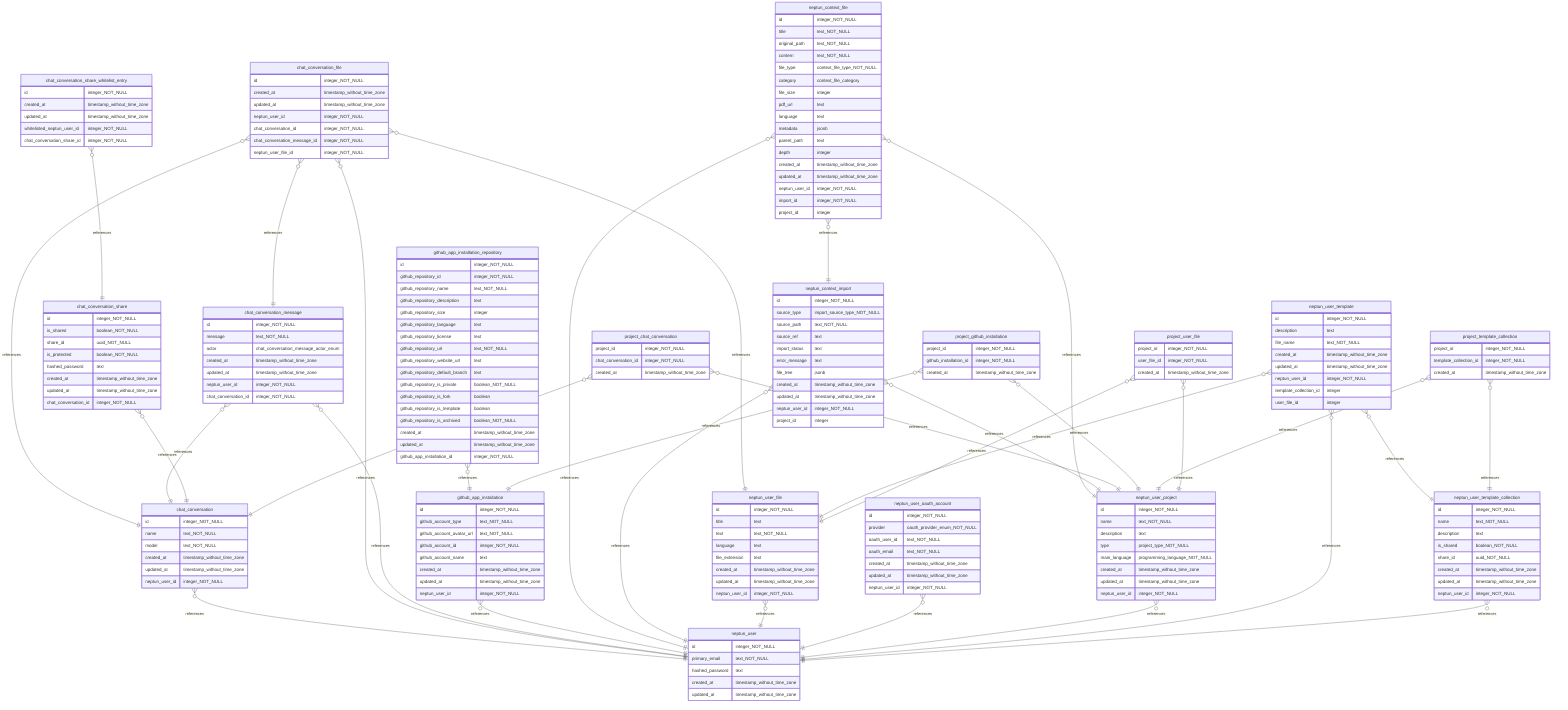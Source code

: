 erDiagram

    chat_conversation {
        id integer_NOT_NULL
        name text_NOT_NULL
        model text_NOT_NULL
        created_at timestamp_without_time_zone
        updated_at timestamp_without_time_zone
        neptun_user_id integer_NOT_NULL
    }
    chat_conversation_file {
        id integer_NOT_NULL
        created_at timestamp_without_time_zone
        updated_at timestamp_without_time_zone
        neptun_user_id integer_NOT_NULL
        chat_conversation_id integer_NOT_NULL
        chat_conversation_message_id integer_NOT_NULL
        neptun_user_file_id integer_NOT_NULL
    }
    chat_conversation_message {
        id integer_NOT_NULL
        message text_NOT_NULL
        actor chat_conversation_message_actor_enum
        created_at timestamp_without_time_zone
        updated_at timestamp_without_time_zone
        neptun_user_id integer_NOT_NULL
        chat_conversation_id integer_NOT_NULL
    }
    chat_conversation_share {
        id integer_NOT_NULL
        is_shared boolean_NOT_NULL
        share_id uuid_NOT_NULL
        is_protected boolean_NOT_NULL
        hashed_password text
        created_at timestamp_without_time_zone
        updated_at timestamp_without_time_zone
        chat_conversation_id integer_NOT_NULL
    }
    chat_conversation_share_whitelist_entry {
        id integer_NOT_NULL
        created_at timestamp_without_time_zone
        updated_at timestamp_without_time_zone
        whitelisted_neptun_user_id integer_NOT_NULL
        chat_conversation_share_id integer_NOT_NULL
    }
    github_app_installation {
        id integer_NOT_NULL
        github_account_type text_NOT_NULL
        github_account_avatar_url text_NOT_NULL
        github_account_id integer_NOT_NULL
        github_account_name text
        created_at timestamp_without_time_zone
        updated_at timestamp_without_time_zone
        neptun_user_id integer_NOT_NULL
    }
    github_app_installation_repository {
        id integer_NOT_NULL
        github_repository_id integer_NOT_NULL
        github_repository_name text_NOT_NULL
        github_repository_description text
        github_repository_size integer
        github_repository_language text
        github_repository_license text
        github_repository_url text_NOT_NULL
        github_repository_website_url text
        github_repository_default_branch text
        github_repository_is_private boolean_NOT_NULL
        github_repository_is_fork boolean
        github_repository_is_template boolean
        github_repository_is_archived boolean_NOT_NULL
        created_at timestamp_without_time_zone
        updated_at timestamp_without_time_zone
        github_app_installation_id integer_NOT_NULL
    }
    neptun_user {
        id integer_NOT_NULL
        primary_email text_NOT_NULL
        hashed_password text
        created_at timestamp_without_time_zone
        updated_at timestamp_without_time_zone
    }
    neptun_user_oauth_account {
        id integer_NOT_NULL
        provider oauth_provider_enum_NOT_NULL
        oauth_user_id text_NOT_NULL
        oauth_email text_NOT_NULL
        created_at timestamp_without_time_zone
        updated_at timestamp_without_time_zone
        neptun_user_id integer_NOT_NULL
    }
    neptun_context_file {
        id integer_NOT_NULL
        title text_NOT_NULL
        original_path text_NOT_NULL
        content text_NOT_NULL
        file_type context_file_type_NOT_NULL
        category context_file_category
        file_size integer
        pdf_url text
        language text
        metadata jsonb
        parent_path text
        depth integer
        created_at timestamp_without_time_zone
        updated_at timestamp_without_time_zone
        neptun_user_id integer_NOT_NULL
        import_id integer_NOT_NULL
        project_id integer
    }
    neptun_context_import {
        id integer_NOT_NULL
        source_type import_source_type_NOT_NULL
        source_path text_NOT_NULL
        source_ref text
        import_status text
        error_message text
        file_tree jsonb
        created_at timestamp_without_time_zone
        updated_at timestamp_without_time_zone
        neptun_user_id integer_NOT_NULL
        project_id integer
    }
    neptun_user_file {
        id integer_NOT_NULL
        title text
        text text_NOT_NULL
        language text
        file_extension text
        created_at timestamp_without_time_zone
        updated_at timestamp_without_time_zone
        neptun_user_id integer_NOT_NULL
    }
    neptun_user_project {
        id integer_NOT_NULL
        name text_NOT_NULL
        description text
        type project_type_NOT_NULL
        main_language programming_language_NOT_NULL
        created_at timestamp_without_time_zone
        updated_at timestamp_without_time_zone
        neptun_user_id integer_NOT_NULL
    }
    neptun_user_template {
        id integer_NOT_NULL
        description text
        file_name text_NOT_NULL
        created_at timestamp_without_time_zone
        updated_at timestamp_without_time_zone
        neptun_user_id integer_NOT_NULL
        template_collection_id integer
        user_file_id integer
    }
    neptun_user_template_collection {
        id integer_NOT_NULL
        name text_NOT_NULL
        description text
        is_shared boolean_NOT_NULL
        share_id uuid_NOT_NULL
        created_at timestamp_without_time_zone
        updated_at timestamp_without_time_zone
        neptun_user_id integer_NOT_NULL
    }
    project_chat_conversation {
        project_id integer_NOT_NULL
        chat_conversation_id integer_NOT_NULL
        created_at timestamp_without_time_zone
    }
    project_github_installation {
        project_id integer_NOT_NULL
        github_installation_id integer_NOT_NULL
        created_at timestamp_without_time_zone
    }
    project_template_collection {
        project_id integer_NOT_NULL
        template_collection_id integer_NOT_NULL
        created_at timestamp_without_time_zone
    }
    project_user_file {
        project_id integer_NOT_NULL
        user_file_id integer_NOT_NULL
        created_at timestamp_without_time_zone
    }

    %% Relationships
    chat_conversation }o--|| neptun_user : "references"
    chat_conversation_file }o--|| neptun_user : "references"
    chat_conversation_file }o--|| chat_conversation : "references"
    chat_conversation_file }o--|| chat_conversation_message : "references"
    chat_conversation_file }o--|| neptun_user_file : "references"
    chat_conversation_message }o--|| neptun_user : "references"
    chat_conversation_message }o--|| chat_conversation : "references"
    chat_conversation_share }o--|| chat_conversation : "references"
    chat_conversation_share_whitelist_entry }o--|| chat_conversation_share : "references"
    github_app_installation }o--|| neptun_user : "references"
    github_app_installation_repository }o--|| github_app_installation : "references"
    neptun_context_file }o--|| neptun_user : "references"
    neptun_context_file }o--|| neptun_context_import : "references"
    neptun_context_file }o--|| neptun_user_project : "references"
    neptun_context_import }o--|| neptun_user : "references"
    neptun_context_import }o--|| neptun_user_project : "references"
    neptun_user_file }o--|| neptun_user : "references"
    neptun_user_oauth_account }o--|| neptun_user : "references"
    neptun_user_project }o--|| neptun_user : "references"
    neptun_user_template }o--|| neptun_user : "references"
    neptun_user_template }o--|| neptun_user_file : "references"
    neptun_user_template }o--|| neptun_user_template_collection : "references"
    neptun_user_template_collection }o--|| neptun_user : "references"
    project_chat_conversation }o--|| chat_conversation : "references"
    project_chat_conversation }o--|| neptun_user_project : "references"
    project_github_installation }o--|| github_app_installation : "references"
    project_github_installation }o--|| neptun_user_project : "references"
    project_template_collection }o--|| neptun_user_template_collection : "references"
    project_template_collection }o--|| neptun_user_project : "references"
    project_user_file }o--|| neptun_user_project : "references"
    project_user_file }o--|| neptun_user_file : "references"